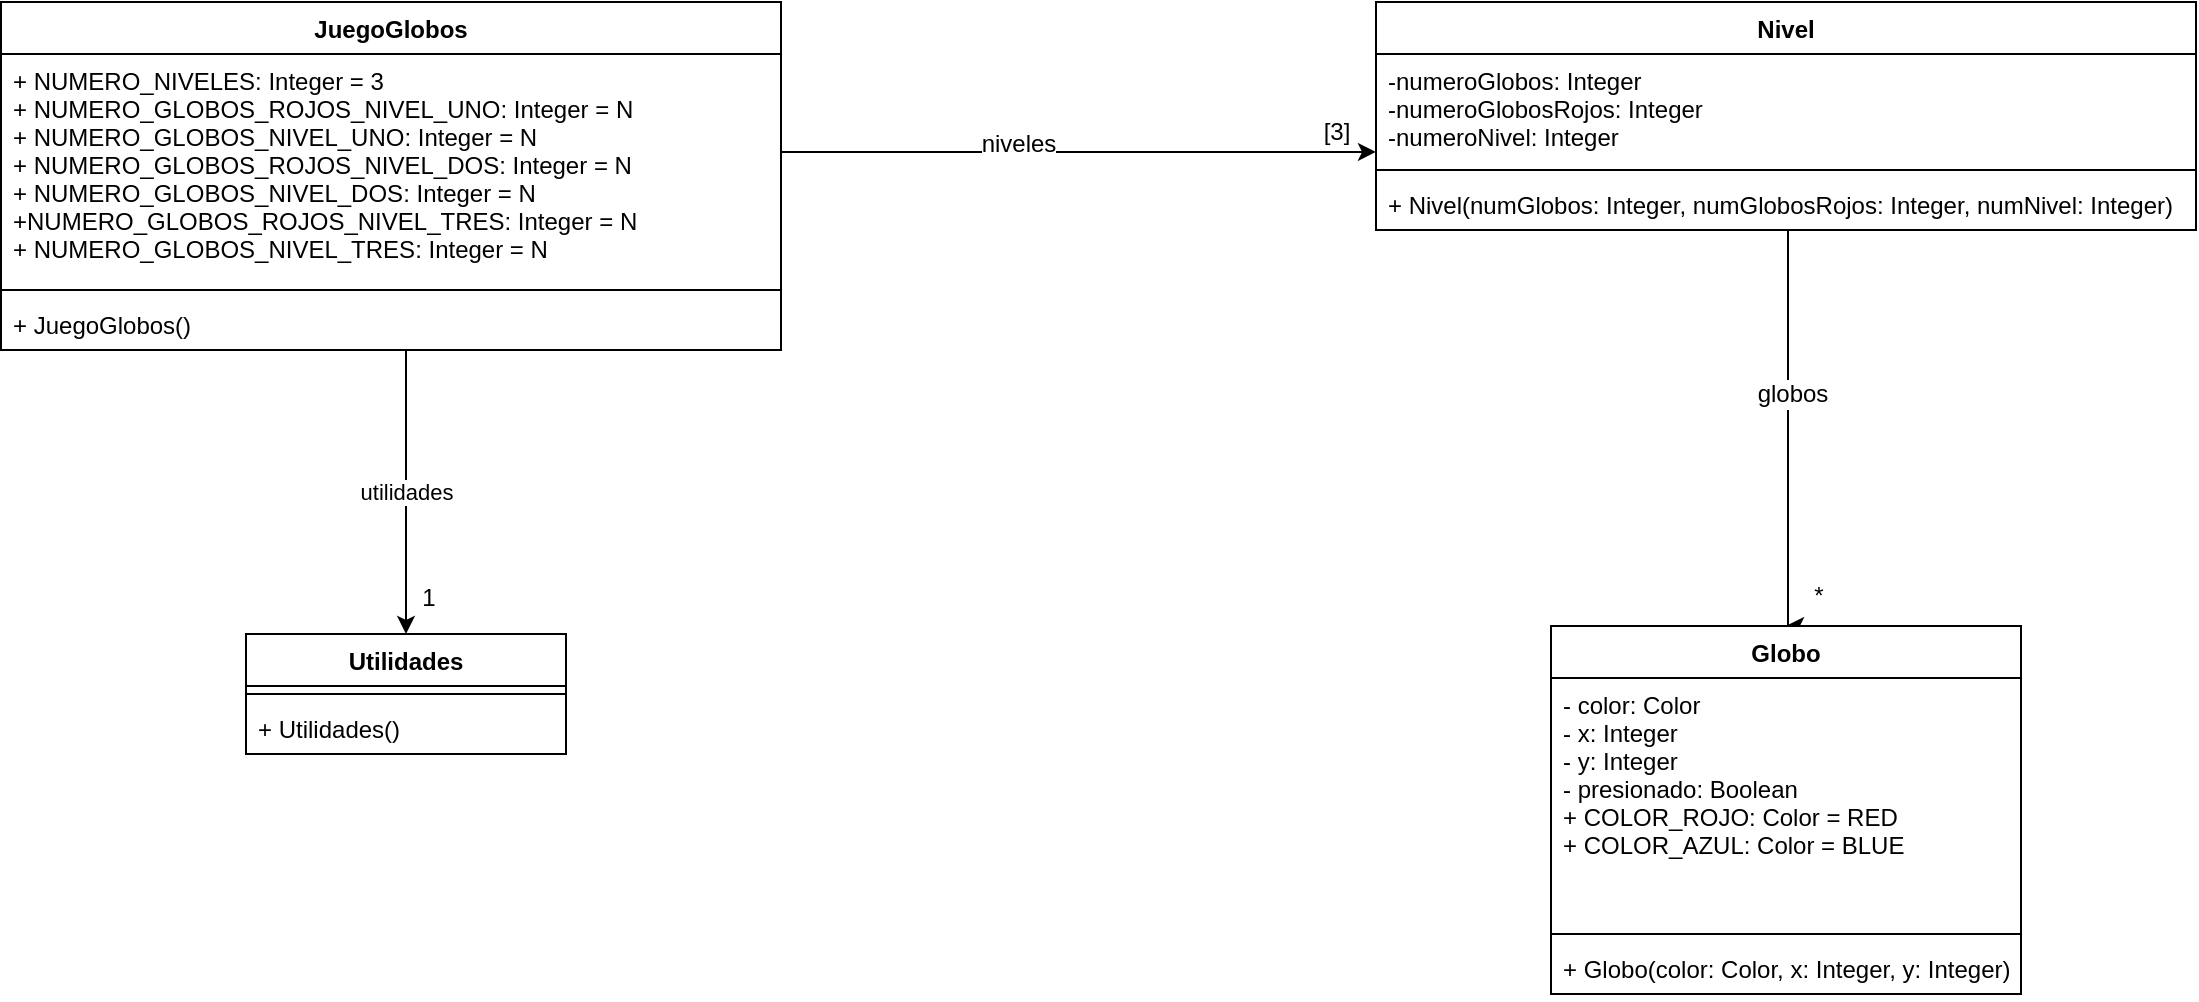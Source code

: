 <mxfile version="10.6.0" type="device"><diagram name="Page-1" id="efa7a0a1-bf9b-a30e-e6df-94a7791c09e9"><mxGraphModel dx="988" dy="569" grid="1" gridSize="10" guides="1" tooltips="1" connect="1" arrows="1" fold="1" page="1" pageScale="1" pageWidth="826" pageHeight="1169" background="#ffffff" math="0" shadow="0"><root><mxCell id="0"/><mxCell id="1" parent="0"/><mxCell id="sXTTYCMASyERH1GEzGHB-114" value="JuegoGlobos" style="swimlane;fontStyle=1;align=center;verticalAlign=top;childLayout=stackLayout;horizontal=1;startSize=26;horizontalStack=0;resizeParent=1;resizeParentMax=0;resizeLast=0;collapsible=1;marginBottom=0;" vertex="1" parent="1"><mxGeometry x="22.5" y="85" width="390" height="174" as="geometry"/></mxCell><mxCell id="sXTTYCMASyERH1GEzGHB-115" value="+ NUMERO_NIVELES: Integer = 3&#10;+ NUMERO_GLOBOS_ROJOS_NIVEL_UNO: Integer = N&#10;+ NUMERO_GLOBOS_NIVEL_UNO: Integer = N&#10;+ NUMERO_GLOBOS_ROJOS_NIVEL_DOS: Integer = N&#10;+ NUMERO_GLOBOS_NIVEL_DOS: Integer = N&#10;+NUMERO_GLOBOS_ROJOS_NIVEL_TRES: Integer = N&#10;+ NUMERO_GLOBOS_NIVEL_TRES: Integer = N&#10;" style="text;strokeColor=none;fillColor=none;align=left;verticalAlign=top;spacingLeft=4;spacingRight=4;overflow=hidden;rotatable=0;points=[[0,0.5],[1,0.5]];portConstraint=eastwest;" vertex="1" parent="sXTTYCMASyERH1GEzGHB-114"><mxGeometry y="26" width="390" height="114" as="geometry"/></mxCell><mxCell id="sXTTYCMASyERH1GEzGHB-116" value="" style="line;strokeWidth=1;fillColor=none;align=left;verticalAlign=middle;spacingTop=-1;spacingLeft=3;spacingRight=3;rotatable=0;labelPosition=right;points=[];portConstraint=eastwest;" vertex="1" parent="sXTTYCMASyERH1GEzGHB-114"><mxGeometry y="140" width="390" height="8" as="geometry"/></mxCell><mxCell id="sXTTYCMASyERH1GEzGHB-117" value="+ JuegoGlobos()" style="text;strokeColor=none;fillColor=none;align=left;verticalAlign=top;spacingLeft=4;spacingRight=4;overflow=hidden;rotatable=0;points=[[0,0.5],[1,0.5]];portConstraint=eastwest;" vertex="1" parent="sXTTYCMASyERH1GEzGHB-114"><mxGeometry y="148" width="390" height="26" as="geometry"/></mxCell><mxCell id="sXTTYCMASyERH1GEzGHB-141" style="edgeStyle=orthogonalEdgeStyle;rounded=0;orthogonalLoop=1;jettySize=auto;html=1;entryX=0.5;entryY=0;entryDx=0;entryDy=0;startArrow=none;startFill=0;" edge="1" parent="1" source="sXTTYCMASyERH1GEzGHB-118" target="sXTTYCMASyERH1GEzGHB-130"><mxGeometry relative="1" as="geometry"><Array as="points"><mxPoint x="916" y="280"/><mxPoint x="916" y="280"/></Array></mxGeometry></mxCell><mxCell id="sXTTYCMASyERH1GEzGHB-142" value="globos" style="text;html=1;resizable=0;points=[];align=center;verticalAlign=middle;labelBackgroundColor=#ffffff;" vertex="1" connectable="0" parent="sXTTYCMASyERH1GEzGHB-141"><mxGeometry x="-0.116" y="6" relative="1" as="geometry"><mxPoint x="-4" y="-6" as="offset"/></mxGeometry></mxCell><mxCell id="sXTTYCMASyERH1GEzGHB-143" value="*" style="text;html=1;resizable=0;points=[];align=center;verticalAlign=middle;labelBackgroundColor=#ffffff;" vertex="1" connectable="0" parent="sXTTYCMASyERH1GEzGHB-141"><mxGeometry x="0.705" relative="1" as="geometry"><mxPoint x="14.5" y="13" as="offset"/></mxGeometry></mxCell><mxCell id="sXTTYCMASyERH1GEzGHB-118" value="Nivel" style="swimlane;fontStyle=1;align=center;verticalAlign=top;childLayout=stackLayout;horizontal=1;startSize=26;horizontalStack=0;resizeParent=1;resizeParentMax=0;resizeLast=0;collapsible=1;marginBottom=0;" vertex="1" parent="1"><mxGeometry x="710" y="85" width="410" height="114" as="geometry"/></mxCell><mxCell id="sXTTYCMASyERH1GEzGHB-119" value="-numeroGlobos: Integer&#10;-numeroGlobosRojos: Integer&#10;-numeroNivel: Integer" style="text;strokeColor=none;fillColor=none;align=left;verticalAlign=top;spacingLeft=4;spacingRight=4;overflow=hidden;rotatable=0;points=[[0,0.5],[1,0.5]];portConstraint=eastwest;" vertex="1" parent="sXTTYCMASyERH1GEzGHB-118"><mxGeometry y="26" width="410" height="54" as="geometry"/></mxCell><mxCell id="sXTTYCMASyERH1GEzGHB-120" value="" style="line;strokeWidth=1;fillColor=none;align=left;verticalAlign=middle;spacingTop=-1;spacingLeft=3;spacingRight=3;rotatable=0;labelPosition=right;points=[];portConstraint=eastwest;" vertex="1" parent="sXTTYCMASyERH1GEzGHB-118"><mxGeometry y="80" width="410" height="8" as="geometry"/></mxCell><mxCell id="sXTTYCMASyERH1GEzGHB-121" value="+ Nivel(numGlobos: Integer, numGlobosRojos: Integer, numNivel: Integer)" style="text;strokeColor=none;fillColor=none;align=left;verticalAlign=top;spacingLeft=4;spacingRight=4;overflow=hidden;rotatable=0;points=[[0,0.5],[1,0.5]];portConstraint=eastwest;" vertex="1" parent="sXTTYCMASyERH1GEzGHB-118"><mxGeometry y="88" width="410" height="26" as="geometry"/></mxCell><mxCell id="sXTTYCMASyERH1GEzGHB-130" value="Globo" style="swimlane;fontStyle=1;align=center;verticalAlign=top;childLayout=stackLayout;horizontal=1;startSize=26;horizontalStack=0;resizeParent=1;resizeParentMax=0;resizeLast=0;collapsible=1;marginBottom=0;" vertex="1" parent="1"><mxGeometry x="797.5" y="397" width="235" height="184" as="geometry"/></mxCell><mxCell id="sXTTYCMASyERH1GEzGHB-131" value="- color: Color&#10;- x: Integer&#10;- y: Integer&#10;- presionado: Boolean&#10;+ COLOR_ROJO: Color = RED&#10;+ COLOR_AZUL: Color = BLUE&#10;" style="text;strokeColor=none;fillColor=none;align=left;verticalAlign=top;spacingLeft=4;spacingRight=4;overflow=hidden;rotatable=0;points=[[0,0.5],[1,0.5]];portConstraint=eastwest;" vertex="1" parent="sXTTYCMASyERH1GEzGHB-130"><mxGeometry y="26" width="235" height="124" as="geometry"/></mxCell><mxCell id="sXTTYCMASyERH1GEzGHB-132" value="" style="line;strokeWidth=1;fillColor=none;align=left;verticalAlign=middle;spacingTop=-1;spacingLeft=3;spacingRight=3;rotatable=0;labelPosition=right;points=[];portConstraint=eastwest;" vertex="1" parent="sXTTYCMASyERH1GEzGHB-130"><mxGeometry y="150" width="235" height="8" as="geometry"/></mxCell><mxCell id="sXTTYCMASyERH1GEzGHB-133" value="+ Globo(color: Color, x: Integer, y: Integer)" style="text;strokeColor=none;fillColor=none;align=left;verticalAlign=top;spacingLeft=4;spacingRight=4;overflow=hidden;rotatable=0;points=[[0,0.5],[1,0.5]];portConstraint=eastwest;" vertex="1" parent="sXTTYCMASyERH1GEzGHB-130"><mxGeometry y="158" width="235" height="26" as="geometry"/></mxCell><mxCell id="sXTTYCMASyERH1GEzGHB-134" value="Utilidades" style="swimlane;fontStyle=1;align=center;verticalAlign=top;childLayout=stackLayout;horizontal=1;startSize=26;horizontalStack=0;resizeParent=1;resizeParentMax=0;resizeLast=0;collapsible=1;marginBottom=0;" vertex="1" parent="1"><mxGeometry x="145" y="401" width="160" height="60" as="geometry"/></mxCell><mxCell id="sXTTYCMASyERH1GEzGHB-136" value="" style="line;strokeWidth=1;fillColor=none;align=left;verticalAlign=middle;spacingTop=-1;spacingLeft=3;spacingRight=3;rotatable=0;labelPosition=right;points=[];portConstraint=eastwest;" vertex="1" parent="sXTTYCMASyERH1GEzGHB-134"><mxGeometry y="26" width="160" height="8" as="geometry"/></mxCell><mxCell id="sXTTYCMASyERH1GEzGHB-137" value="+ Utilidades()" style="text;strokeColor=none;fillColor=none;align=left;verticalAlign=top;spacingLeft=4;spacingRight=4;overflow=hidden;rotatable=0;points=[[0,0.5],[1,0.5]];portConstraint=eastwest;" vertex="1" parent="sXTTYCMASyERH1GEzGHB-134"><mxGeometry y="34" width="160" height="26" as="geometry"/></mxCell><mxCell id="sXTTYCMASyERH1GEzGHB-139" value="utilidades" style="edgeStyle=orthogonalEdgeStyle;rounded=0;orthogonalLoop=1;jettySize=auto;html=1;startArrow=none;startFill=0;" edge="1" parent="1" source="sXTTYCMASyERH1GEzGHB-117" target="sXTTYCMASyERH1GEzGHB-134"><mxGeometry relative="1" as="geometry"><Array as="points"><mxPoint x="225" y="300"/><mxPoint x="225" y="300"/></Array></mxGeometry></mxCell><mxCell id="sXTTYCMASyERH1GEzGHB-140" value="1" style="text;html=1;resizable=0;points=[];align=center;verticalAlign=middle;labelBackgroundColor=#ffffff;" vertex="1" connectable="0" parent="sXTTYCMASyERH1GEzGHB-139"><mxGeometry x="0.737" relative="1" as="geometry"><mxPoint x="10.5" as="offset"/></mxGeometry></mxCell><mxCell id="sXTTYCMASyERH1GEzGHB-147" style="edgeStyle=orthogonalEdgeStyle;rounded=0;orthogonalLoop=1;jettySize=auto;html=1;entryX=0;entryY=0.907;entryDx=0;entryDy=0;entryPerimeter=0;startArrow=none;startFill=0;" edge="1" parent="1" source="sXTTYCMASyERH1GEzGHB-115" target="sXTTYCMASyERH1GEzGHB-119"><mxGeometry relative="1" as="geometry"><Array as="points"><mxPoint x="480" y="160"/><mxPoint x="480" y="160"/></Array></mxGeometry></mxCell><mxCell id="sXTTYCMASyERH1GEzGHB-148" value="niveles" style="text;html=1;resizable=0;points=[];align=center;verticalAlign=middle;labelBackgroundColor=#ffffff;" vertex="1" connectable="0" parent="sXTTYCMASyERH1GEzGHB-147"><mxGeometry x="-0.204" y="4" relative="1" as="geometry"><mxPoint as="offset"/></mxGeometry></mxCell><mxCell id="sXTTYCMASyERH1GEzGHB-149" value="[3]" style="text;html=1;resizable=0;points=[];align=center;verticalAlign=middle;labelBackgroundColor=#ffffff;" vertex="1" connectable="0" parent="sXTTYCMASyERH1GEzGHB-147"><mxGeometry x="0.865" y="-1" relative="1" as="geometry"><mxPoint y="-11.5" as="offset"/></mxGeometry></mxCell></root></mxGraphModel></diagram></mxfile>